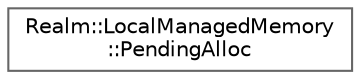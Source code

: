 digraph "Graphical Class Hierarchy"
{
 // LATEX_PDF_SIZE
  bgcolor="transparent";
  edge [fontname=Helvetica,fontsize=10,labelfontname=Helvetica,labelfontsize=10];
  node [fontname=Helvetica,fontsize=10,shape=box,height=0.2,width=0.4];
  rankdir="LR";
  Node0 [id="Node000000",label="Realm::LocalManagedMemory\l::PendingAlloc",height=0.2,width=0.4,color="grey40", fillcolor="white", style="filled",URL="$structRealm_1_1LocalManagedMemory_1_1PendingAlloc.html",tooltip=" "];
}

